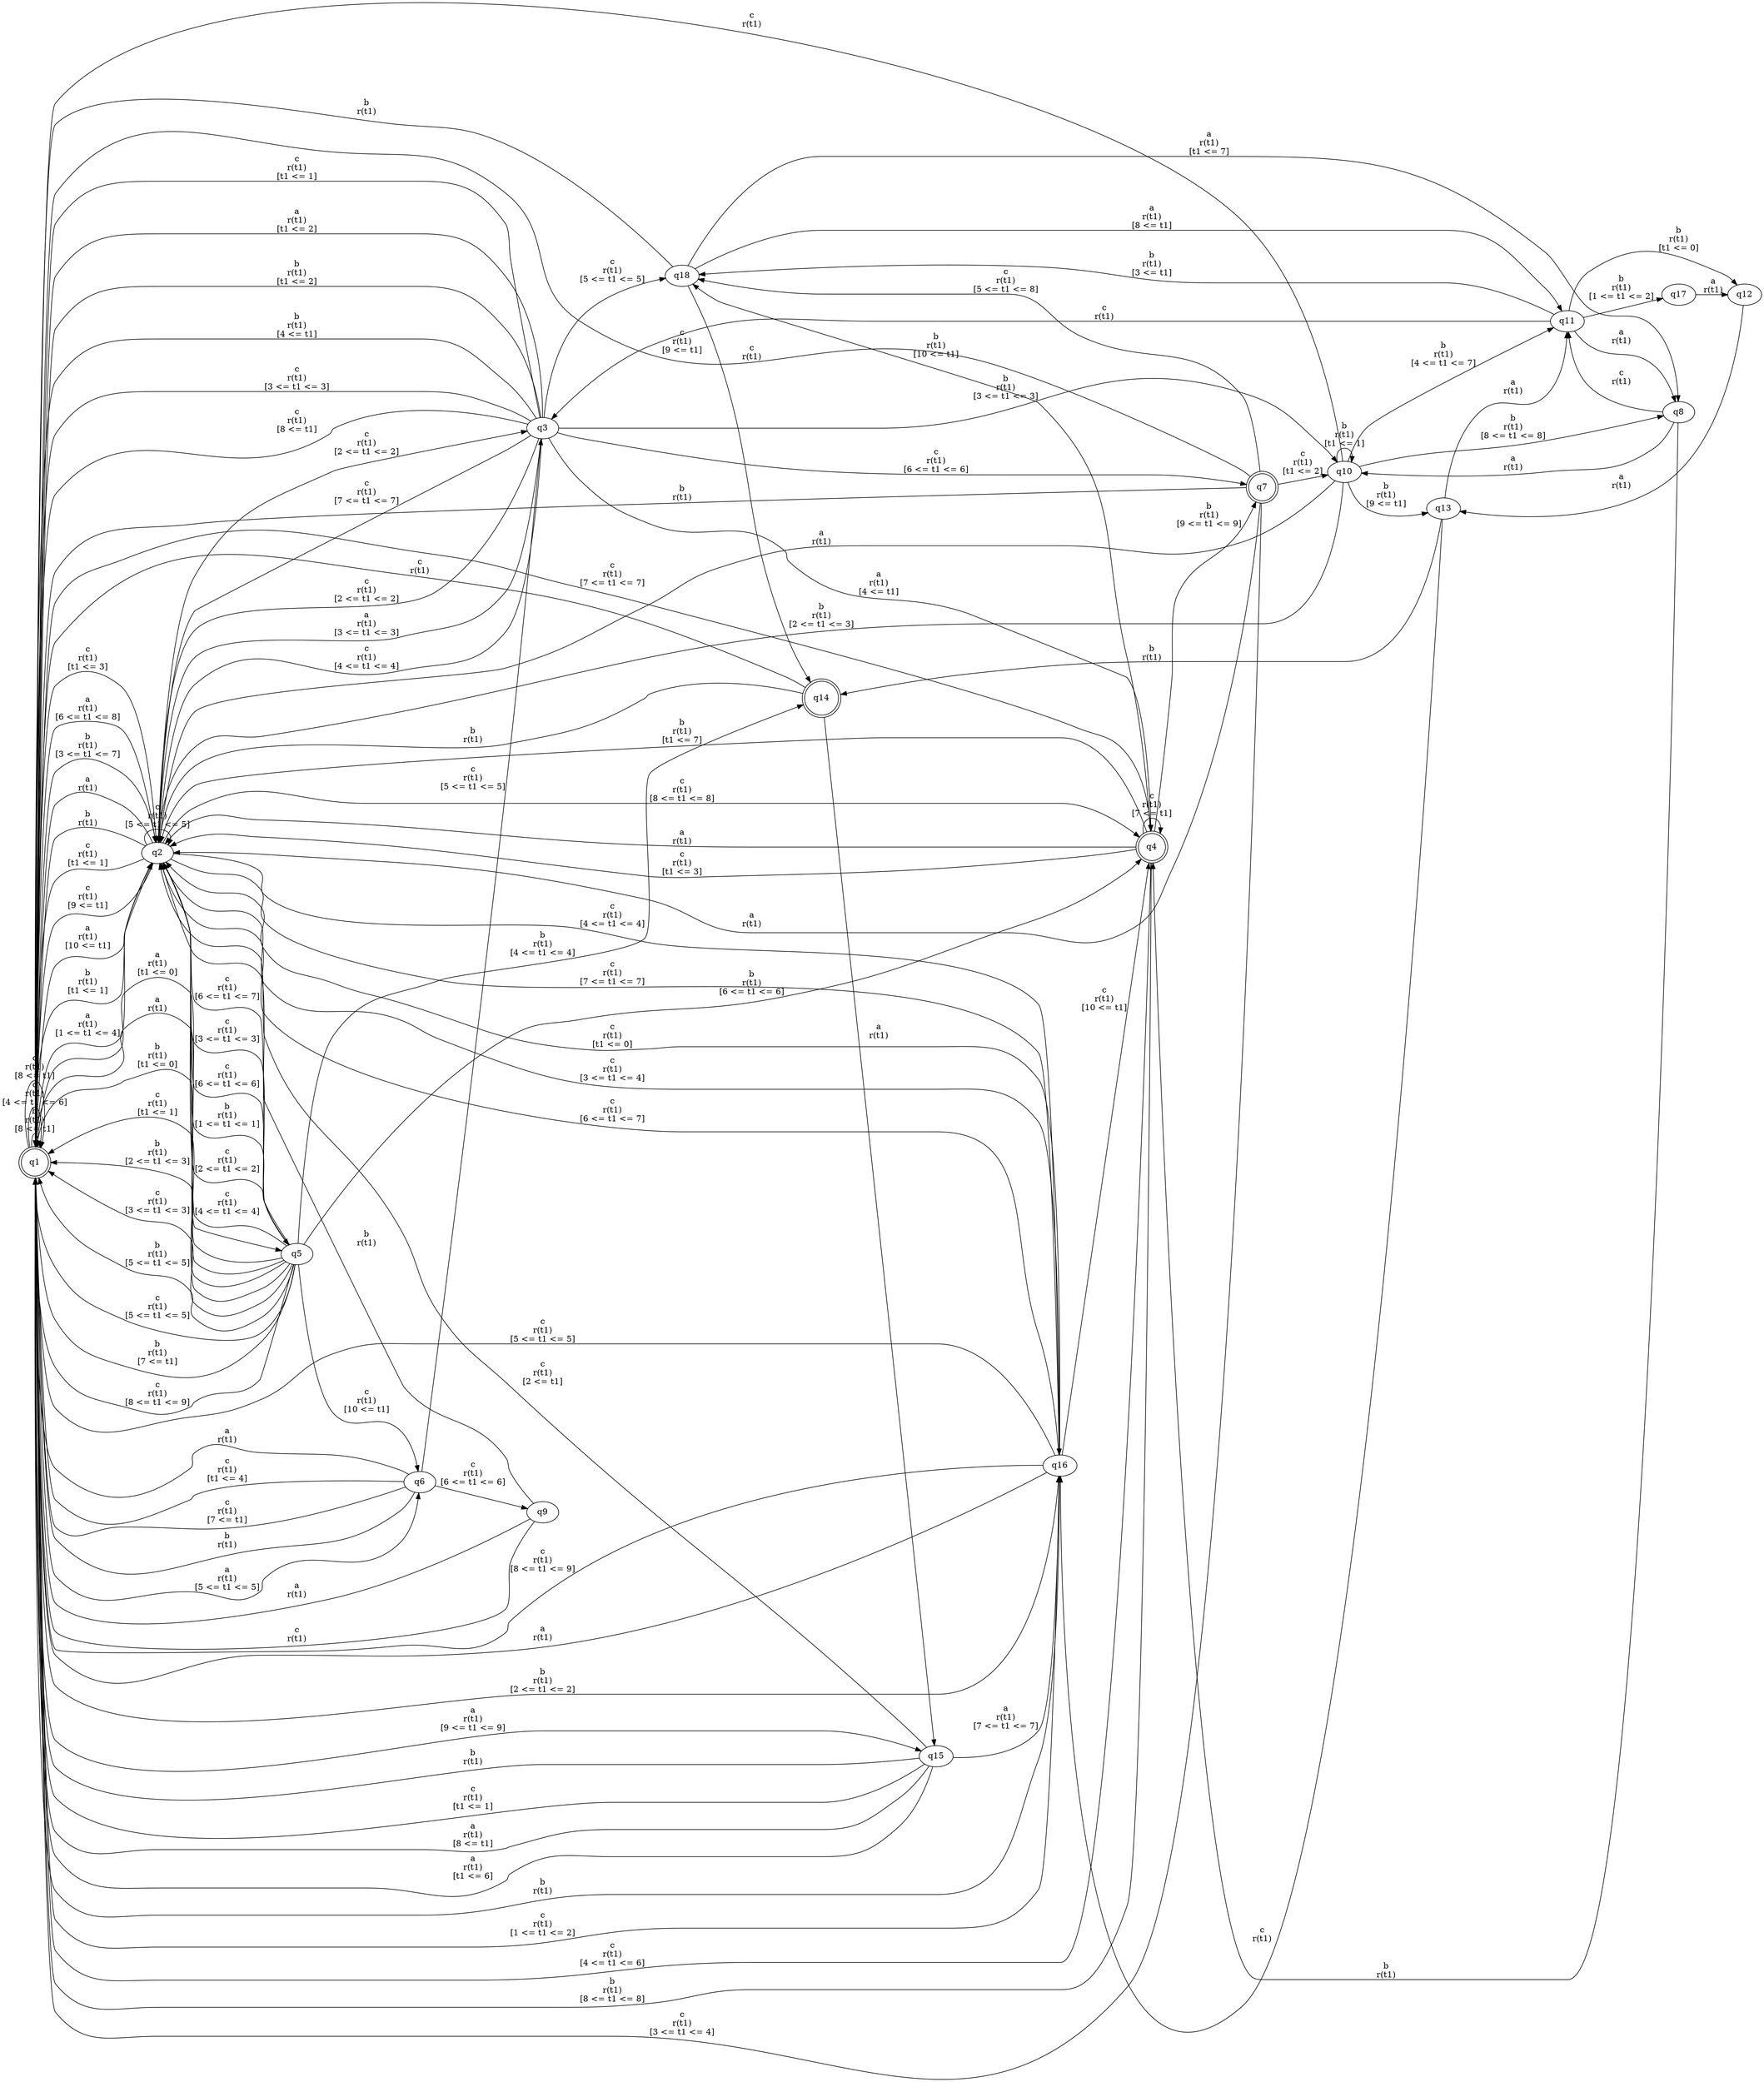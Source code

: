 digraph L {
	nodesep=0.3;
	ranksep=0.05;
	rankdir=LR;
	fontsize=5;
	ratio="compress";
	q1[label=q1 shape=doublecircle];
	q2[label=q2];
	q3[label=q3];
	q4[label=q4 shape=doublecircle];
	q7[label=q7 shape=doublecircle];
	q10[label=q10];
	q11[label=q11];
	q8[label=q8];
	q12[label=q12];
	q13[label=q13];
	q14[label=q14 shape=doublecircle];
	q15[label=q15];
	q16[label=q16];
	q17[label=q17];
	q18[label=q18];
	q5[label=q5];
	q6[label=q6];
	q9[label=q9];
	q1 -> q2[label="a\nr(t1)\n[10 <= t1]"]
	q2 -> q1[label="a\nr(t1)\n"]
	q2 -> q1[label="b\nr(t1)\n"]
	q2 -> q3[label="c\nr(t1)\n[2 <= t1 <= 2]"]
	q3 -> q1[label="c\nr(t1)\n[t1 <= 1]"]
	q3 -> q1[label="a\nr(t1)\n[t1 <= 2]"]
	q3 -> q1[label="b\nr(t1)\n[t1 <= 2]"]
	q3 -> q2[label="c\nr(t1)\n[2 <= t1 <= 2]"]
	q3 -> q2[label="a\nr(t1)\n[3 <= t1 <= 3]"]
	q3 -> q4[label="a\nr(t1)\n[4 <= t1]"]
	q4 -> q2[label="a\nr(t1)\n"]
	q4 -> q2[label="c\nr(t1)\n[t1 <= 3]"]
	q4 -> q1[label="c\nr(t1)\n[4 <= t1 <= 6]"]
	q4 -> q4[label="c\nr(t1)\n[7 <= t1]"]
	q4 -> q2[label="b\nr(t1)\n[t1 <= 7]"]
	q4 -> q1[label="b\nr(t1)\n[8 <= t1 <= 8]"]
	q4 -> q7[label="b\nr(t1)\n[9 <= t1 <= 9]"]
	q7 -> q2[label="a\nr(t1)\n"]
	q7 -> q1[label="b\nr(t1)\n"]
	q7 -> q10[label="c\nr(t1)\n[t1 <= 2]"]
	q10 -> q1[label="c\nr(t1)\n"]
	q10 -> q2[label="a\nr(t1)\n"]
	q10 -> q10[label="b\nr(t1)\n[t1 <= 1]"]
	q10 -> q2[label="b\nr(t1)\n[2 <= t1 <= 3]"]
	q10 -> q11[label="b\nr(t1)\n[4 <= t1 <= 7]"]
	q11 -> q8[label="a\nr(t1)\n"]
	q8 -> q10[label="a\nr(t1)\n"]
	q8 -> q4[label="b\nr(t1)\n"]
	q8 -> q11[label="c\nr(t1)\n"]
	q11 -> q3[label="c\nr(t1)\n"]
	q11 -> q12[label="b\nr(t1)\n[t1 <= 0]"]
	q12 -> q13[label="a\nr(t1)\n"]
	q13 -> q11[label="a\nr(t1)\n"]
	q13 -> q14[label="b\nr(t1)\n"]
	q14 -> q1[label="c\nr(t1)\n"]
	q14 -> q2[label="b\nr(t1)\n"]
	q14 -> q15[label="a\nr(t1)\n"]
	q15 -> q1[label="b\nr(t1)\n"]
	q15 -> q1[label="c\nr(t1)\n[t1 <= 1]"]
	q15 -> q2[label="c\nr(t1)\n[2 <= t1]"]
	q15 -> q16[label="a\nr(t1)\n[7 <= t1 <= 7]"]
	q16 -> q1[label="b\nr(t1)\n"]
	q16 -> q2[label="c\nr(t1)\n[t1 <= 0]"]
	q16 -> q1[label="c\nr(t1)\n[1 <= t1 <= 2]"]
	q16 -> q2[label="c\nr(t1)\n[3 <= t1 <= 4]"]
	q16 -> q1[label="c\nr(t1)\n[5 <= t1 <= 5]"]
	q16 -> q2[label="c\nr(t1)\n[6 <= t1 <= 7]"]
	q16 -> q4[label="c\nr(t1)\n[10 <= t1]"]
	q16 -> q1[label="c\nr(t1)\n[8 <= t1 <= 9]"]
	q16 -> q1[label="a\nr(t1)\n"]
	q15 -> q1[label="a\nr(t1)\n[8 <= t1]"]
	q15 -> q1[label="a\nr(t1)\n[t1 <= 6]"]
	q13 -> q16[label="c\nr(t1)\n"]
	q11 -> q17[label="b\nr(t1)\n[1 <= t1 <= 2]"]
	q17 -> q12[label="a\nr(t1)\n"]
	q11 -> q18[label="b\nr(t1)\n[3 <= t1]"]
	q18 -> q1[label="b\nr(t1)\n"]
	q18 -> q14[label="c\nr(t1)\n"]
	q18 -> q8[label="a\nr(t1)\n[t1 <= 7]"]
	q18 -> q11[label="a\nr(t1)\n[8 <= t1]"]
	q10 -> q8[label="b\nr(t1)\n[8 <= t1 <= 8]"]
	q10 -> q13[label="b\nr(t1)\n[9 <= t1]"]
	q7 -> q1[label="c\nr(t1)\n[3 <= t1 <= 4]"]
	q7 -> q18[label="c\nr(t1)\n[5 <= t1 <= 8]"]
	q7 -> q1[label="c\nr(t1)\n[9 <= t1]"]
	q4 -> q18[label="b\nr(t1)\n[10 <= t1]"]
	q3 -> q10[label="b\nr(t1)\n[3 <= t1 <= 3]"]
	q3 -> q1[label="b\nr(t1)\n[4 <= t1]"]
	q3 -> q1[label="c\nr(t1)\n[3 <= t1 <= 3]"]
	q3 -> q2[label="c\nr(t1)\n[4 <= t1 <= 4]"]
	q3 -> q18[label="c\nr(t1)\n[5 <= t1 <= 5]"]
	q3 -> q7[label="c\nr(t1)\n[6 <= t1 <= 6]"]
	q3 -> q2[label="c\nr(t1)\n[7 <= t1 <= 7]"]
	q3 -> q1[label="c\nr(t1)\n[8 <= t1]"]
	q2 -> q5[label="c\nr(t1)\n[3 <= t1 <= 3]"]
	q5 -> q1[label="a\nr(t1)\n"]
	q5 -> q1[label="b\nr(t1)\n[t1 <= 0]"]
	q5 -> q2[label="b\nr(t1)\n[1 <= t1 <= 1]"]
	q5 -> q1[label="c\nr(t1)\n[t1 <= 1]"]
	q5 -> q2[label="c\nr(t1)\n[2 <= t1 <= 2]"]
	q5 -> q1[label="b\nr(t1)\n[2 <= t1 <= 3]"]
	q5 -> q1[label="c\nr(t1)\n[3 <= t1 <= 3]"]
	q5 -> q14[label="b\nr(t1)\n[4 <= t1 <= 4]"]
	q5 -> q2[label="c\nr(t1)\n[4 <= t1 <= 4]"]
	q5 -> q1[label="b\nr(t1)\n[5 <= t1 <= 5]"]
	q5 -> q1[label="c\nr(t1)\n[5 <= t1 <= 5]"]
	q5 -> q4[label="b\nr(t1)\n[6 <= t1 <= 6]"]
	q5 -> q1[label="b\nr(t1)\n[7 <= t1]"]
	q5 -> q2[label="c\nr(t1)\n[6 <= t1 <= 7]"]
	q5 -> q6[label="c\nr(t1)\n[10 <= t1]"]
	q6 -> q1[label="a\nr(t1)\n"]
	q6 -> q1[label="c\nr(t1)\n[t1 <= 4]"]
	q6 -> q3[label="c\nr(t1)\n[5 <= t1 <= 5]"]
	q6 -> q9[label="c\nr(t1)\n[6 <= t1 <= 6]"]
	q9 -> q2[label="b\nr(t1)\n"]
	q9 -> q1[label="c\nr(t1)\n"]
	q9 -> q1[label="a\nr(t1)\n"]
	q6 -> q1[label="c\nr(t1)\n[7 <= t1]"]
	q6 -> q1[label="b\nr(t1)\n"]
	q5 -> q1[label="c\nr(t1)\n[8 <= t1 <= 9]"]
	q2 -> q1[label="c\nr(t1)\n[t1 <= 1]"]
	q2 -> q4[label="c\nr(t1)\n[8 <= t1 <= 8]"]
	q2 -> q16[label="c\nr(t1)\n[4 <= t1 <= 4]"]
	q2 -> q1[label="c\nr(t1)\n[9 <= t1]"]
	q2 -> q2[label="c\nr(t1)\n[5 <= t1 <= 5]"]
	q2 -> q5[label="c\nr(t1)\n[6 <= t1 <= 6]"]
	q2 -> q16[label="c\nr(t1)\n[7 <= t1 <= 7]"]
	q1 -> q1[label="b\nr(t1)\n[8 <= t1]"]
	q1 -> q15[label="a\nr(t1)\n[9 <= t1 <= 9]"]
	q1 -> q16[label="b\nr(t1)\n[2 <= t1 <= 2]"]
	q1 -> q5[label="a\nr(t1)\n[t1 <= 0]"]
	q1 -> q6[label="a\nr(t1)\n[5 <= t1 <= 5]"]
	q1 -> q4[label="c\nr(t1)\n[7 <= t1 <= 7]"]
	q1 -> q1[label="c\nr(t1)\n[4 <= t1 <= 6]"]
	q1 -> q2[label="b\nr(t1)\n[t1 <= 1]"]
	q1 -> q2[label="a\nr(t1)\n[1 <= t1 <= 4]"]
	q1 -> q1[label="c\nr(t1)\n[8 <= t1]"]
	q1 -> q2[label="c\nr(t1)\n[t1 <= 3]"]
	q1 -> q2[label="a\nr(t1)\n[6 <= t1 <= 8]"]
	q1 -> q2[label="b\nr(t1)\n[3 <= t1 <= 7]"]
}
